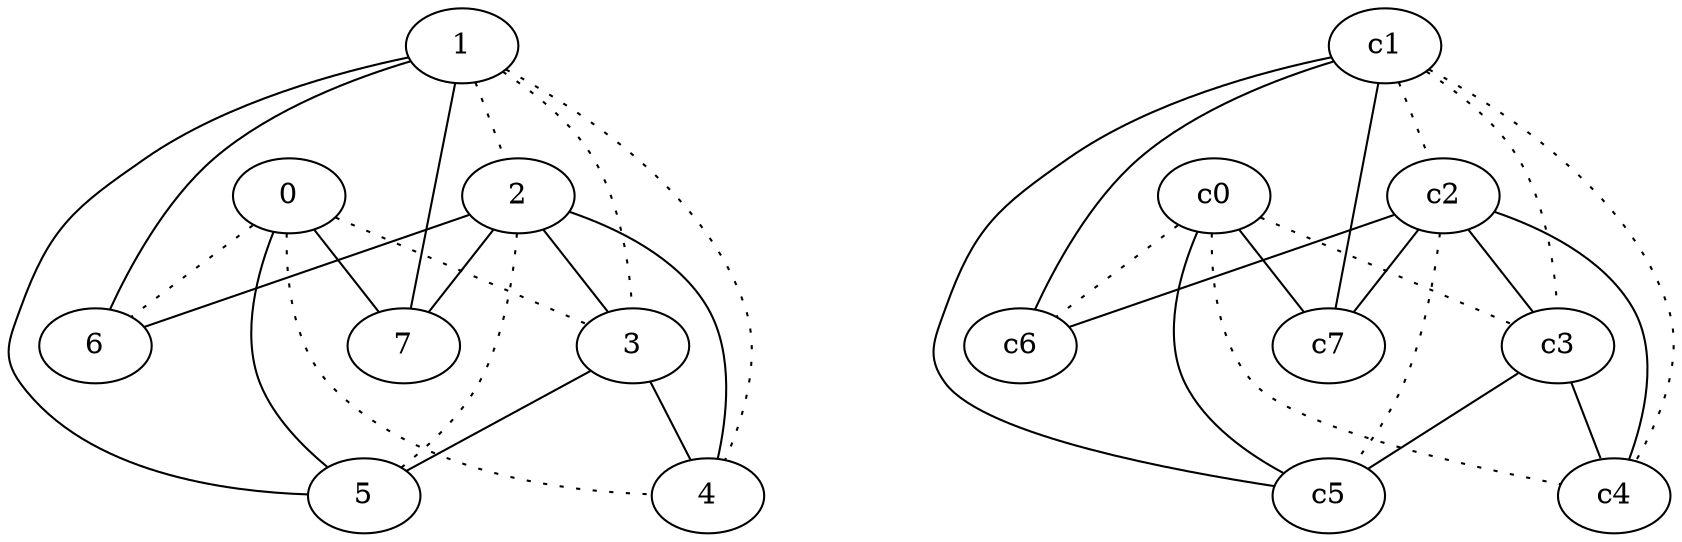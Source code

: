 graph {
a0[label=0];
a1[label=1];
a2[label=2];
a3[label=3];
a4[label=4];
a5[label=5];
a6[label=6];
a7[label=7];
a0 -- a3 [style=dotted];
a0 -- a4 [style=dotted];
a0 -- a5;
a0 -- a6 [style=dotted];
a0 -- a7;
a1 -- a2 [style=dotted];
a1 -- a3 [style=dotted];
a1 -- a4 [style=dotted];
a1 -- a5;
a1 -- a6;
a1 -- a7;
a2 -- a3;
a2 -- a4;
a2 -- a5 [style=dotted];
a2 -- a6;
a2 -- a7;
a3 -- a4;
a3 -- a5;
c0 -- c3 [style=dotted];
c0 -- c4 [style=dotted];
c0 -- c5;
c0 -- c6 [style=dotted];
c0 -- c7;
c1 -- c2 [style=dotted];
c1 -- c3 [style=dotted];
c1 -- c4 [style=dotted];
c1 -- c5;
c1 -- c6;
c1 -- c7;
c2 -- c3;
c2 -- c4;
c2 -- c5 [style=dotted];
c2 -- c6;
c2 -- c7;
c3 -- c4;
c3 -- c5;
}
